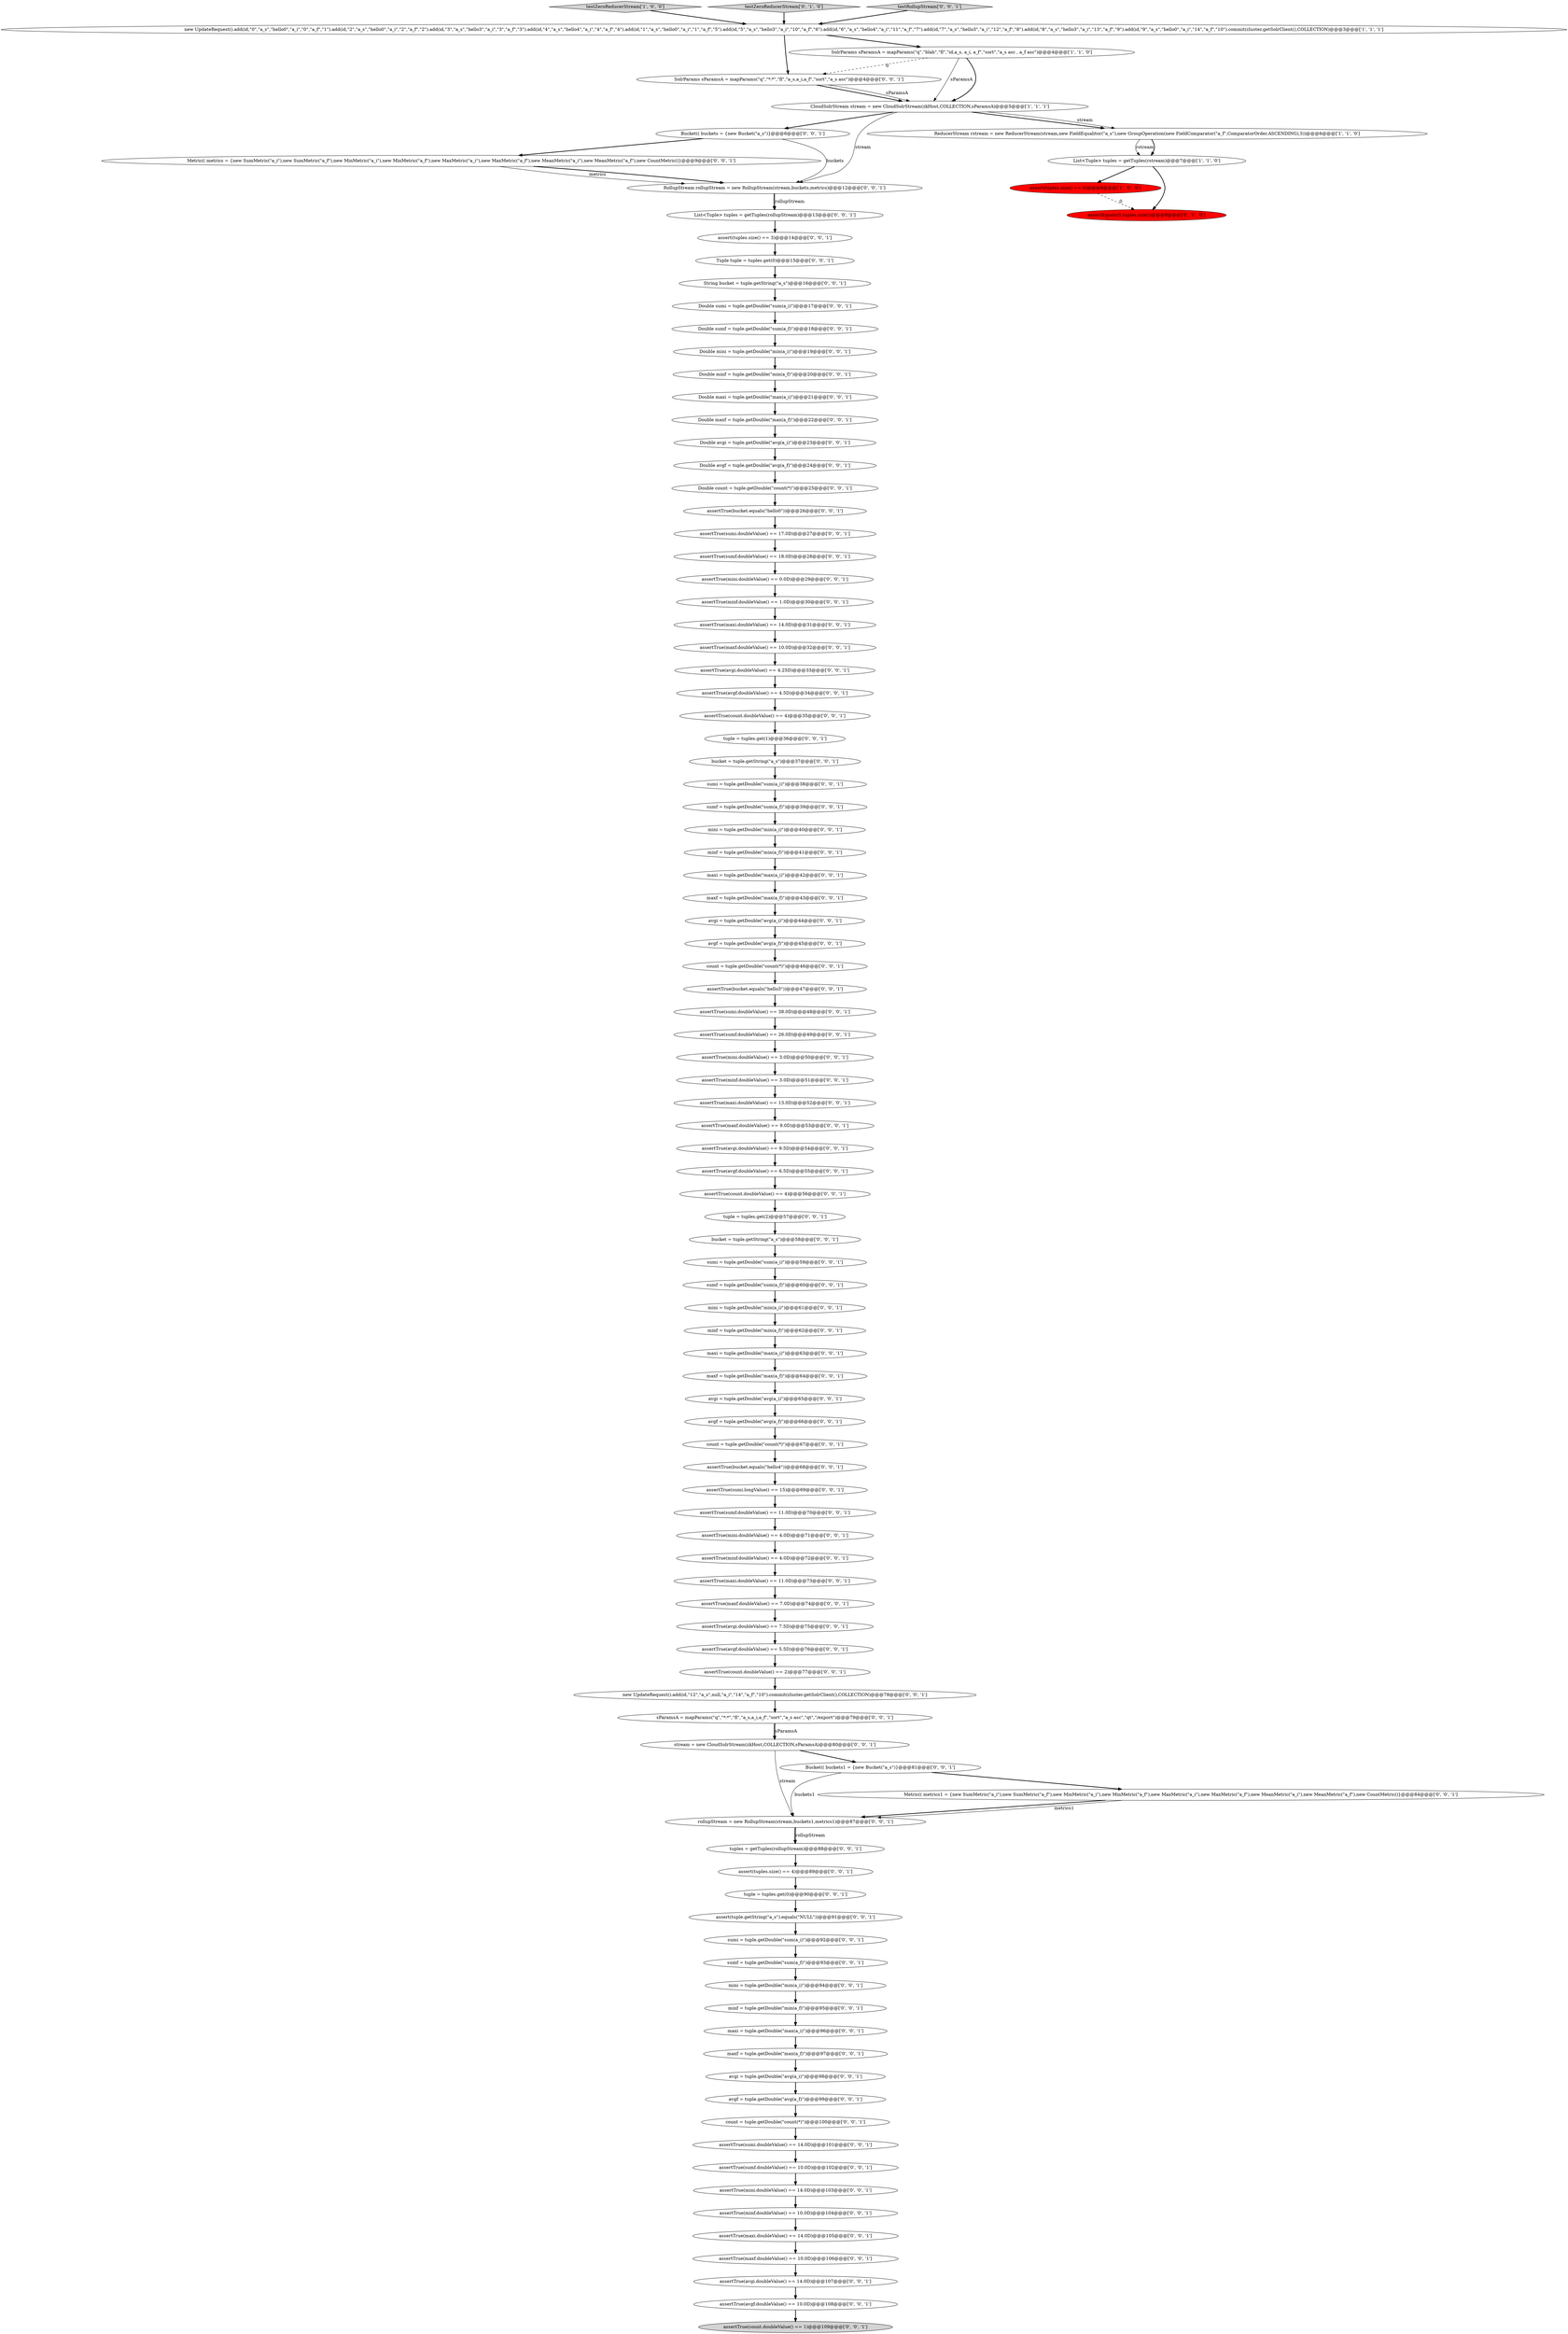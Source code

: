 digraph {
46 [style = filled, label = "new UpdateRequest().add(id,\"12\",\"a_s\",null,\"a_i\",\"14\",\"a_f\",\"10\").commit(cluster.getSolrClient(),COLLECTION)@@@78@@@['0', '0', '1']", fillcolor = white, shape = ellipse image = "AAA0AAABBB3BBB"];
93 [style = filled, label = "mini = tuple.getDouble(\"min(a_i)\")@@@40@@@['0', '0', '1']", fillcolor = white, shape = ellipse image = "AAA0AAABBB3BBB"];
26 [style = filled, label = "assertTrue(count.doubleValue() == 4)@@@35@@@['0', '0', '1']", fillcolor = white, shape = ellipse image = "AAA0AAABBB3BBB"];
103 [style = filled, label = "count = tuple.getDouble(\"count(*)\")@@@100@@@['0', '0', '1']", fillcolor = white, shape = ellipse image = "AAA0AAABBB3BBB"];
13 [style = filled, label = "rollupStream = new RollupStream(stream,buckets1,metrics1)@@@87@@@['0', '0', '1']", fillcolor = white, shape = ellipse image = "AAA0AAABBB3BBB"];
22 [style = filled, label = "assertTrue(sumf.doubleValue() == 18.0D)@@@28@@@['0', '0', '1']", fillcolor = white, shape = ellipse image = "AAA0AAABBB3BBB"];
58 [style = filled, label = "assertTrue(maxf.doubleValue() == 10.0D)@@@106@@@['0', '0', '1']", fillcolor = white, shape = ellipse image = "AAA0AAABBB3BBB"];
50 [style = filled, label = "assertTrue(minf.doubleValue() == 4.0D)@@@72@@@['0', '0', '1']", fillcolor = white, shape = ellipse image = "AAA0AAABBB3BBB"];
65 [style = filled, label = "tuple = tuples.get(1)@@@36@@@['0', '0', '1']", fillcolor = white, shape = ellipse image = "AAA0AAABBB3BBB"];
74 [style = filled, label = "Double minf = tuple.getDouble(\"min(a_f)\")@@@20@@@['0', '0', '1']", fillcolor = white, shape = ellipse image = "AAA0AAABBB3BBB"];
57 [style = filled, label = "assertTrue(maxi.doubleValue() == 14.0D)@@@105@@@['0', '0', '1']", fillcolor = white, shape = ellipse image = "AAA0AAABBB3BBB"];
24 [style = filled, label = "sumf = tuple.getDouble(\"sum(a_f)\")@@@39@@@['0', '0', '1']", fillcolor = white, shape = ellipse image = "AAA0AAABBB3BBB"];
31 [style = filled, label = "avgi = tuple.getDouble(\"avg(a_i)\")@@@65@@@['0', '0', '1']", fillcolor = white, shape = ellipse image = "AAA0AAABBB3BBB"];
105 [style = filled, label = "sParamsA = mapParams(\"q\",\"*:*\",\"fl\",\"a_s,a_i,a_f\",\"sort\",\"a_s asc\",\"qt\",\"/export\")@@@79@@@['0', '0', '1']", fillcolor = white, shape = ellipse image = "AAA0AAABBB3BBB"];
77 [style = filled, label = "avgi = tuple.getDouble(\"avg(a_i)\")@@@98@@@['0', '0', '1']", fillcolor = white, shape = ellipse image = "AAA0AAABBB3BBB"];
32 [style = filled, label = "assertTrue(mini.doubleValue() == 4.0D)@@@71@@@['0', '0', '1']", fillcolor = white, shape = ellipse image = "AAA0AAABBB3BBB"];
14 [style = filled, label = "List<Tuple> tuples = getTuples(rollupStream)@@@13@@@['0', '0', '1']", fillcolor = white, shape = ellipse image = "AAA0AAABBB3BBB"];
0 [style = filled, label = "testZeroReducerStream['1', '0', '0']", fillcolor = lightgray, shape = diamond image = "AAA0AAABBB1BBB"];
45 [style = filled, label = "assertTrue(mini.doubleValue() == 3.0D)@@@50@@@['0', '0', '1']", fillcolor = white, shape = ellipse image = "AAA0AAABBB3BBB"];
82 [style = filled, label = "Bucket(( buckets1 = {new Bucket(\"a_s\")}@@@81@@@['0', '0', '1']", fillcolor = white, shape = ellipse image = "AAA0AAABBB3BBB"];
79 [style = filled, label = "Metric(( metrics = {new SumMetric(\"a_i\"),new SumMetric(\"a_f\"),new MinMetric(\"a_i\"),new MinMetric(\"a_f\"),new MaxMetric(\"a_i\"),new MaxMetric(\"a_f\"),new MeanMetric(\"a_i\"),new MeanMetric(\"a_f\"),new CountMetric()}@@@9@@@['0', '0', '1']", fillcolor = white, shape = ellipse image = "AAA0AAABBB3BBB"];
76 [style = filled, label = "maxf = tuple.getDouble(\"max(a_f)\")@@@43@@@['0', '0', '1']", fillcolor = white, shape = ellipse image = "AAA0AAABBB3BBB"];
33 [style = filled, label = "stream = new CloudSolrStream(zkHost,COLLECTION,sParamsA)@@@80@@@['0', '0', '1']", fillcolor = white, shape = ellipse image = "AAA0AAABBB3BBB"];
27 [style = filled, label = "assertTrue(maxi.doubleValue() == 13.0D)@@@52@@@['0', '0', '1']", fillcolor = white, shape = ellipse image = "AAA0AAABBB3BBB"];
66 [style = filled, label = "assertTrue(avgi.doubleValue() == 4.25D)@@@33@@@['0', '0', '1']", fillcolor = white, shape = ellipse image = "AAA0AAABBB3BBB"];
48 [style = filled, label = "maxi = tuple.getDouble(\"max(a_i)\")@@@96@@@['0', '0', '1']", fillcolor = white, shape = ellipse image = "AAA0AAABBB3BBB"];
70 [style = filled, label = "bucket = tuple.getString(\"a_s\")@@@58@@@['0', '0', '1']", fillcolor = white, shape = ellipse image = "AAA0AAABBB3BBB"];
96 [style = filled, label = "assert(tuple.getString(\"a_s\").equals(\"NULL\"))@@@91@@@['0', '0', '1']", fillcolor = white, shape = ellipse image = "AAA0AAABBB3BBB"];
28 [style = filled, label = "sumi = tuple.getDouble(\"sum(a_i)\")@@@59@@@['0', '0', '1']", fillcolor = white, shape = ellipse image = "AAA0AAABBB3BBB"];
8 [style = filled, label = "testZeroReducerStream['0', '1', '0']", fillcolor = lightgray, shape = diamond image = "AAA0AAABBB2BBB"];
59 [style = filled, label = "assertTrue(sumi.doubleValue() == 38.0D)@@@48@@@['0', '0', '1']", fillcolor = white, shape = ellipse image = "AAA0AAABBB3BBB"];
63 [style = filled, label = "assertTrue(bucket.equals(\"hello0\"))@@@26@@@['0', '0', '1']", fillcolor = white, shape = ellipse image = "AAA0AAABBB3BBB"];
10 [style = filled, label = "assert(tuples.size() == 4)@@@89@@@['0', '0', '1']", fillcolor = white, shape = ellipse image = "AAA0AAABBB3BBB"];
19 [style = filled, label = "assertTrue(sumi.doubleValue() == 17.0D)@@@27@@@['0', '0', '1']", fillcolor = white, shape = ellipse image = "AAA0AAABBB3BBB"];
12 [style = filled, label = "assertTrue(avgf.doubleValue() == 5.5D)@@@76@@@['0', '0', '1']", fillcolor = white, shape = ellipse image = "AAA0AAABBB3BBB"];
87 [style = filled, label = "count = tuple.getDouble(\"count(*)\")@@@67@@@['0', '0', '1']", fillcolor = white, shape = ellipse image = "AAA0AAABBB3BBB"];
106 [style = filled, label = "mini = tuple.getDouble(\"min(a_i)\")@@@94@@@['0', '0', '1']", fillcolor = white, shape = ellipse image = "AAA0AAABBB3BBB"];
25 [style = filled, label = "maxf = tuple.getDouble(\"max(a_f)\")@@@97@@@['0', '0', '1']", fillcolor = white, shape = ellipse image = "AAA0AAABBB3BBB"];
91 [style = filled, label = "Double sumi = tuple.getDouble(\"sum(a_i)\")@@@17@@@['0', '0', '1']", fillcolor = white, shape = ellipse image = "AAA0AAABBB3BBB"];
41 [style = filled, label = "tuples = getTuples(rollupStream)@@@88@@@['0', '0', '1']", fillcolor = white, shape = ellipse image = "AAA0AAABBB3BBB"];
104 [style = filled, label = "assertTrue(count.doubleValue() == 4)@@@56@@@['0', '0', '1']", fillcolor = white, shape = ellipse image = "AAA0AAABBB3BBB"];
75 [style = filled, label = "Double maxi = tuple.getDouble(\"max(a_i)\")@@@21@@@['0', '0', '1']", fillcolor = white, shape = ellipse image = "AAA0AAABBB3BBB"];
36 [style = filled, label = "assertTrue(minf.doubleValue() == 3.0D)@@@51@@@['0', '0', '1']", fillcolor = white, shape = ellipse image = "AAA0AAABBB3BBB"];
9 [style = filled, label = "SolrParams sParamsA = mapParams(\"q\",\"*:*\",\"fl\",\"a_s,a_i,a_f\",\"sort\",\"a_s asc\")@@@4@@@['0', '0', '1']", fillcolor = white, shape = ellipse image = "AAA0AAABBB3BBB"];
88 [style = filled, label = "tuple = tuples.get(0)@@@90@@@['0', '0', '1']", fillcolor = white, shape = ellipse image = "AAA0AAABBB3BBB"];
84 [style = filled, label = "assertTrue(avgf.doubleValue() == 6.5D)@@@55@@@['0', '0', '1']", fillcolor = white, shape = ellipse image = "AAA0AAABBB3BBB"];
29 [style = filled, label = "sumf = tuple.getDouble(\"sum(a_f)\")@@@60@@@['0', '0', '1']", fillcolor = white, shape = ellipse image = "AAA0AAABBB3BBB"];
85 [style = filled, label = "assertTrue(mini.doubleValue() == 14.0D)@@@103@@@['0', '0', '1']", fillcolor = white, shape = ellipse image = "AAA0AAABBB3BBB"];
56 [style = filled, label = "assertTrue(maxi.doubleValue() == 11.0D)@@@73@@@['0', '0', '1']", fillcolor = white, shape = ellipse image = "AAA0AAABBB3BBB"];
89 [style = filled, label = "minf = tuple.getDouble(\"min(a_f)\")@@@41@@@['0', '0', '1']", fillcolor = white, shape = ellipse image = "AAA0AAABBB3BBB"];
21 [style = filled, label = "Double maxf = tuple.getDouble(\"max(a_f)\")@@@22@@@['0', '0', '1']", fillcolor = white, shape = ellipse image = "AAA0AAABBB3BBB"];
16 [style = filled, label = "assertTrue(avgi.doubleValue() == 7.5D)@@@75@@@['0', '0', '1']", fillcolor = white, shape = ellipse image = "AAA0AAABBB3BBB"];
73 [style = filled, label = "assertTrue(bucket.equals(\"hello4\"))@@@68@@@['0', '0', '1']", fillcolor = white, shape = ellipse image = "AAA0AAABBB3BBB"];
51 [style = filled, label = "assertTrue(sumf.doubleValue() == 26.0D)@@@49@@@['0', '0', '1']", fillcolor = white, shape = ellipse image = "AAA0AAABBB3BBB"];
60 [style = filled, label = "assertTrue(sumi.doubleValue() == 14.0D)@@@101@@@['0', '0', '1']", fillcolor = white, shape = ellipse image = "AAA0AAABBB3BBB"];
40 [style = filled, label = "Bucket(( buckets = {new Bucket(\"a_s\")}@@@6@@@['0', '0', '1']", fillcolor = white, shape = ellipse image = "AAA0AAABBB3BBB"];
95 [style = filled, label = "Metric(( metrics1 = {new SumMetric(\"a_i\"),new SumMetric(\"a_f\"),new MinMetric(\"a_i\"),new MinMetric(\"a_f\"),new MaxMetric(\"a_i\"),new MaxMetric(\"a_f\"),new MeanMetric(\"a_i\"),new MeanMetric(\"a_f\"),new CountMetric()}@@@84@@@['0', '0', '1']", fillcolor = white, shape = ellipse image = "AAA0AAABBB3BBB"];
4 [style = filled, label = "new UpdateRequest().add(id,\"0\",\"a_s\",\"hello0\",\"a_i\",\"0\",\"a_f\",\"1\").add(id,\"2\",\"a_s\",\"hello0\",\"a_i\",\"2\",\"a_f\",\"2\").add(id,\"3\",\"a_s\",\"hello3\",\"a_i\",\"3\",\"a_f\",\"3\").add(id,\"4\",\"a_s\",\"hello4\",\"a_i\",\"4\",\"a_f\",\"4\").add(id,\"1\",\"a_s\",\"hello0\",\"a_i\",\"1\",\"a_f\",\"5\").add(id,\"5\",\"a_s\",\"hello3\",\"a_i\",\"10\",\"a_f\",\"6\").add(id,\"6\",\"a_s\",\"hello4\",\"a_i\",\"11\",\"a_f\",\"7\").add(id,\"7\",\"a_s\",\"hello3\",\"a_i\",\"12\",\"a_f\",\"8\").add(id,\"8\",\"a_s\",\"hello3\",\"a_i\",\"13\",\"a_f\",\"9\").add(id,\"9\",\"a_s\",\"hello0\",\"a_i\",\"14\",\"a_f\",\"10\").commit(cluster.getSolrClient(),COLLECTION)@@@3@@@['1', '1', '1']", fillcolor = white, shape = ellipse image = "AAA0AAABBB1BBB"];
71 [style = filled, label = "RollupStream rollupStream = new RollupStream(stream,buckets,metrics)@@@12@@@['0', '0', '1']", fillcolor = white, shape = ellipse image = "AAA0AAABBB3BBB"];
47 [style = filled, label = "sumi = tuple.getDouble(\"sum(a_i)\")@@@92@@@['0', '0', '1']", fillcolor = white, shape = ellipse image = "AAA0AAABBB3BBB"];
20 [style = filled, label = "bucket = tuple.getString(\"a_s\")@@@37@@@['0', '0', '1']", fillcolor = white, shape = ellipse image = "AAA0AAABBB3BBB"];
98 [style = filled, label = "assertTrue(maxf.doubleValue() == 7.0D)@@@74@@@['0', '0', '1']", fillcolor = white, shape = ellipse image = "AAA0AAABBB3BBB"];
30 [style = filled, label = "avgf = tuple.getDouble(\"avg(a_f)\")@@@99@@@['0', '0', '1']", fillcolor = white, shape = ellipse image = "AAA0AAABBB3BBB"];
101 [style = filled, label = "assertTrue(avgi.doubleValue() == 9.5D)@@@54@@@['0', '0', '1']", fillcolor = white, shape = ellipse image = "AAA0AAABBB3BBB"];
34 [style = filled, label = "mini = tuple.getDouble(\"min(a_i)\")@@@61@@@['0', '0', '1']", fillcolor = white, shape = ellipse image = "AAA0AAABBB3BBB"];
35 [style = filled, label = "assertTrue(count.doubleValue() == 1)@@@109@@@['0', '0', '1']", fillcolor = lightgray, shape = ellipse image = "AAA0AAABBB3BBB"];
6 [style = filled, label = "SolrParams sParamsA = mapParams(\"q\",\"blah\",\"fl\",\"id,a_s, a_i, a_f\",\"sort\",\"a_s asc , a_f asc\")@@@4@@@['1', '1', '0']", fillcolor = white, shape = ellipse image = "AAA0AAABBB1BBB"];
17 [style = filled, label = "assertTrue(maxf.doubleValue() == 9.0D)@@@53@@@['0', '0', '1']", fillcolor = white, shape = ellipse image = "AAA0AAABBB3BBB"];
49 [style = filled, label = "maxf = tuple.getDouble(\"max(a_f)\")@@@64@@@['0', '0', '1']", fillcolor = white, shape = ellipse image = "AAA0AAABBB3BBB"];
69 [style = filled, label = "String bucket = tuple.getString(\"a_s\")@@@16@@@['0', '0', '1']", fillcolor = white, shape = ellipse image = "AAA0AAABBB3BBB"];
99 [style = filled, label = "sumi = tuple.getDouble(\"sum(a_i)\")@@@38@@@['0', '0', '1']", fillcolor = white, shape = ellipse image = "AAA0AAABBB3BBB"];
23 [style = filled, label = "assertTrue(sumf.doubleValue() == 11.0D)@@@70@@@['0', '0', '1']", fillcolor = white, shape = ellipse image = "AAA0AAABBB3BBB"];
80 [style = filled, label = "assertTrue(avgi.doubleValue() == 14.0D)@@@107@@@['0', '0', '1']", fillcolor = white, shape = ellipse image = "AAA0AAABBB3BBB"];
38 [style = filled, label = "minf = tuple.getDouble(\"min(a_f)\")@@@95@@@['0', '0', '1']", fillcolor = white, shape = ellipse image = "AAA0AAABBB3BBB"];
18 [style = filled, label = "assertTrue(minf.doubleValue() == 10.0D)@@@104@@@['0', '0', '1']", fillcolor = white, shape = ellipse image = "AAA0AAABBB3BBB"];
44 [style = filled, label = "assertTrue(maxi.doubleValue() == 14.0D)@@@31@@@['0', '0', '1']", fillcolor = white, shape = ellipse image = "AAA0AAABBB3BBB"];
78 [style = filled, label = "testRollupStream['0', '0', '1']", fillcolor = lightgray, shape = diamond image = "AAA0AAABBB3BBB"];
3 [style = filled, label = "assert(tuples.size() == 0)@@@8@@@['1', '0', '0']", fillcolor = red, shape = ellipse image = "AAA1AAABBB1BBB"];
52 [style = filled, label = "avgf = tuple.getDouble(\"avg(a_f)\")@@@66@@@['0', '0', '1']", fillcolor = white, shape = ellipse image = "AAA0AAABBB3BBB"];
43 [style = filled, label = "assertTrue(avgf.doubleValue() == 4.5D)@@@34@@@['0', '0', '1']", fillcolor = white, shape = ellipse image = "AAA0AAABBB3BBB"];
1 [style = filled, label = "ReducerStream rstream = new ReducerStream(stream,new FieldEqualitor(\"a_s\"),new GroupOperation(new FieldComparator(\"a_f\",ComparatorOrder.ASCENDING),5))@@@6@@@['1', '1', '0']", fillcolor = white, shape = ellipse image = "AAA0AAABBB1BBB"];
54 [style = filled, label = "assertTrue(minf.doubleValue() == 1.0D)@@@30@@@['0', '0', '1']", fillcolor = white, shape = ellipse image = "AAA0AAABBB3BBB"];
53 [style = filled, label = "minf = tuple.getDouble(\"min(a_f)\")@@@62@@@['0', '0', '1']", fillcolor = white, shape = ellipse image = "AAA0AAABBB3BBB"];
5 [style = filled, label = "CloudSolrStream stream = new CloudSolrStream(zkHost,COLLECTION,sParamsA)@@@5@@@['1', '1', '1']", fillcolor = white, shape = ellipse image = "AAA0AAABBB1BBB"];
2 [style = filled, label = "List<Tuple> tuples = getTuples(rstream)@@@7@@@['1', '1', '0']", fillcolor = white, shape = ellipse image = "AAA0AAABBB1BBB"];
72 [style = filled, label = "Double avgf = tuple.getDouble(\"avg(a_f)\")@@@24@@@['0', '0', '1']", fillcolor = white, shape = ellipse image = "AAA0AAABBB3BBB"];
100 [style = filled, label = "sumf = tuple.getDouble(\"sum(a_f)\")@@@93@@@['0', '0', '1']", fillcolor = white, shape = ellipse image = "AAA0AAABBB3BBB"];
81 [style = filled, label = "avgf = tuple.getDouble(\"avg(a_f)\")@@@45@@@['0', '0', '1']", fillcolor = white, shape = ellipse image = "AAA0AAABBB3BBB"];
55 [style = filled, label = "count = tuple.getDouble(\"count(*)\")@@@46@@@['0', '0', '1']", fillcolor = white, shape = ellipse image = "AAA0AAABBB3BBB"];
67 [style = filled, label = "maxi = tuple.getDouble(\"max(a_i)\")@@@42@@@['0', '0', '1']", fillcolor = white, shape = ellipse image = "AAA0AAABBB3BBB"];
94 [style = filled, label = "assertTrue(bucket.equals(\"hello3\"))@@@47@@@['0', '0', '1']", fillcolor = white, shape = ellipse image = "AAA0AAABBB3BBB"];
97 [style = filled, label = "avgi = tuple.getDouble(\"avg(a_i)\")@@@44@@@['0', '0', '1']", fillcolor = white, shape = ellipse image = "AAA0AAABBB3BBB"];
86 [style = filled, label = "Tuple tuple = tuples.get(0)@@@15@@@['0', '0', '1']", fillcolor = white, shape = ellipse image = "AAA0AAABBB3BBB"];
15 [style = filled, label = "Double mini = tuple.getDouble(\"min(a_i)\")@@@19@@@['0', '0', '1']", fillcolor = white, shape = ellipse image = "AAA0AAABBB3BBB"];
7 [style = filled, label = "assertEquals(0,tuples.size())@@@8@@@['0', '1', '0']", fillcolor = red, shape = ellipse image = "AAA1AAABBB2BBB"];
11 [style = filled, label = "assertTrue(sumf.doubleValue() == 10.0D)@@@102@@@['0', '0', '1']", fillcolor = white, shape = ellipse image = "AAA0AAABBB3BBB"];
83 [style = filled, label = "assert(tuples.size() == 3)@@@14@@@['0', '0', '1']", fillcolor = white, shape = ellipse image = "AAA0AAABBB3BBB"];
90 [style = filled, label = "assertTrue(avgf.doubleValue() == 10.0D)@@@108@@@['0', '0', '1']", fillcolor = white, shape = ellipse image = "AAA0AAABBB3BBB"];
39 [style = filled, label = "Double count = tuple.getDouble(\"count(*)\")@@@25@@@['0', '0', '1']", fillcolor = white, shape = ellipse image = "AAA0AAABBB3BBB"];
61 [style = filled, label = "maxi = tuple.getDouble(\"max(a_i)\")@@@63@@@['0', '0', '1']", fillcolor = white, shape = ellipse image = "AAA0AAABBB3BBB"];
64 [style = filled, label = "Double avgi = tuple.getDouble(\"avg(a_i)\")@@@23@@@['0', '0', '1']", fillcolor = white, shape = ellipse image = "AAA0AAABBB3BBB"];
42 [style = filled, label = "assertTrue(sumi.longValue() == 15)@@@69@@@['0', '0', '1']", fillcolor = white, shape = ellipse image = "AAA0AAABBB3BBB"];
37 [style = filled, label = "assertTrue(mini.doubleValue() == 0.0D)@@@29@@@['0', '0', '1']", fillcolor = white, shape = ellipse image = "AAA0AAABBB3BBB"];
92 [style = filled, label = "Double sumf = tuple.getDouble(\"sum(a_f)\")@@@18@@@['0', '0', '1']", fillcolor = white, shape = ellipse image = "AAA0AAABBB3BBB"];
102 [style = filled, label = "assertTrue(maxf.doubleValue() == 10.0D)@@@32@@@['0', '0', '1']", fillcolor = white, shape = ellipse image = "AAA0AAABBB3BBB"];
68 [style = filled, label = "assertTrue(count.doubleValue() == 2)@@@77@@@['0', '0', '1']", fillcolor = white, shape = ellipse image = "AAA0AAABBB3BBB"];
62 [style = filled, label = "tuple = tuples.get(2)@@@57@@@['0', '0', '1']", fillcolor = white, shape = ellipse image = "AAA0AAABBB3BBB"];
42->23 [style = bold, label=""];
6->5 [style = solid, label="sParamsA"];
22->37 [style = bold, label=""];
59->51 [style = bold, label=""];
95->13 [style = bold, label=""];
50->56 [style = bold, label=""];
86->69 [style = bold, label=""];
43->26 [style = bold, label=""];
57->58 [style = bold, label=""];
29->34 [style = bold, label=""];
78->4 [style = bold, label=""];
12->68 [style = bold, label=""];
5->71 [style = solid, label="stream"];
26->65 [style = bold, label=""];
75->21 [style = bold, label=""];
94->59 [style = bold, label=""];
27->17 [style = bold, label=""];
92->15 [style = bold, label=""];
9->5 [style = bold, label=""];
46->105 [style = bold, label=""];
1->2 [style = solid, label="rstream"];
65->20 [style = bold, label=""];
8->4 [style = bold, label=""];
95->13 [style = solid, label="metrics1"];
83->86 [style = bold, label=""];
34->53 [style = bold, label=""];
61->49 [style = bold, label=""];
70->28 [style = bold, label=""];
105->33 [style = bold, label=""];
24->93 [style = bold, label=""];
3->7 [style = dashed, label="0"];
99->24 [style = bold, label=""];
79->71 [style = solid, label="metrics"];
81->55 [style = bold, label=""];
10->88 [style = bold, label=""];
72->39 [style = bold, label=""];
44->102 [style = bold, label=""];
80->90 [style = bold, label=""];
33->82 [style = bold, label=""];
77->30 [style = bold, label=""];
5->1 [style = bold, label=""];
103->60 [style = bold, label=""];
40->79 [style = bold, label=""];
71->14 [style = bold, label=""];
54->44 [style = bold, label=""];
49->31 [style = bold, label=""];
105->33 [style = solid, label="sParamsA"];
55->94 [style = bold, label=""];
58->80 [style = bold, label=""];
90->35 [style = bold, label=""];
9->5 [style = solid, label="sParamsA"];
19->22 [style = bold, label=""];
100->106 [style = bold, label=""];
32->50 [style = bold, label=""];
104->62 [style = bold, label=""];
74->75 [style = bold, label=""];
4->9 [style = bold, label=""];
64->72 [style = bold, label=""];
28->29 [style = bold, label=""];
106->38 [style = bold, label=""];
82->13 [style = solid, label="buckets1"];
31->52 [style = bold, label=""];
2->3 [style = bold, label=""];
45->36 [style = bold, label=""];
23->32 [style = bold, label=""];
21->64 [style = bold, label=""];
41->10 [style = bold, label=""];
71->14 [style = solid, label="rollupStream"];
97->81 [style = bold, label=""];
38->48 [style = bold, label=""];
13->41 [style = bold, label=""];
6->5 [style = bold, label=""];
5->1 [style = solid, label="stream"];
51->45 [style = bold, label=""];
14->83 [style = bold, label=""];
101->84 [style = bold, label=""];
18->57 [style = bold, label=""];
47->100 [style = bold, label=""];
66->43 [style = bold, label=""];
84->104 [style = bold, label=""];
1->2 [style = bold, label=""];
98->16 [style = bold, label=""];
85->18 [style = bold, label=""];
20->99 [style = bold, label=""];
79->71 [style = bold, label=""];
5->40 [style = bold, label=""];
93->89 [style = bold, label=""];
87->73 [style = bold, label=""];
91->92 [style = bold, label=""];
67->76 [style = bold, label=""];
15->74 [style = bold, label=""];
30->103 [style = bold, label=""];
39->63 [style = bold, label=""];
76->97 [style = bold, label=""];
62->70 [style = bold, label=""];
53->61 [style = bold, label=""];
68->46 [style = bold, label=""];
89->67 [style = bold, label=""];
4->6 [style = bold, label=""];
102->66 [style = bold, label=""];
11->85 [style = bold, label=""];
6->9 [style = dashed, label="0"];
52->87 [style = bold, label=""];
56->98 [style = bold, label=""];
69->91 [style = bold, label=""];
63->19 [style = bold, label=""];
37->54 [style = bold, label=""];
73->42 [style = bold, label=""];
17->101 [style = bold, label=""];
36->27 [style = bold, label=""];
0->4 [style = bold, label=""];
48->25 [style = bold, label=""];
60->11 [style = bold, label=""];
25->77 [style = bold, label=""];
88->96 [style = bold, label=""];
2->7 [style = bold, label=""];
13->41 [style = solid, label="rollupStream"];
96->47 [style = bold, label=""];
16->12 [style = bold, label=""];
82->95 [style = bold, label=""];
40->71 [style = solid, label="buckets"];
33->13 [style = solid, label="stream"];
}
